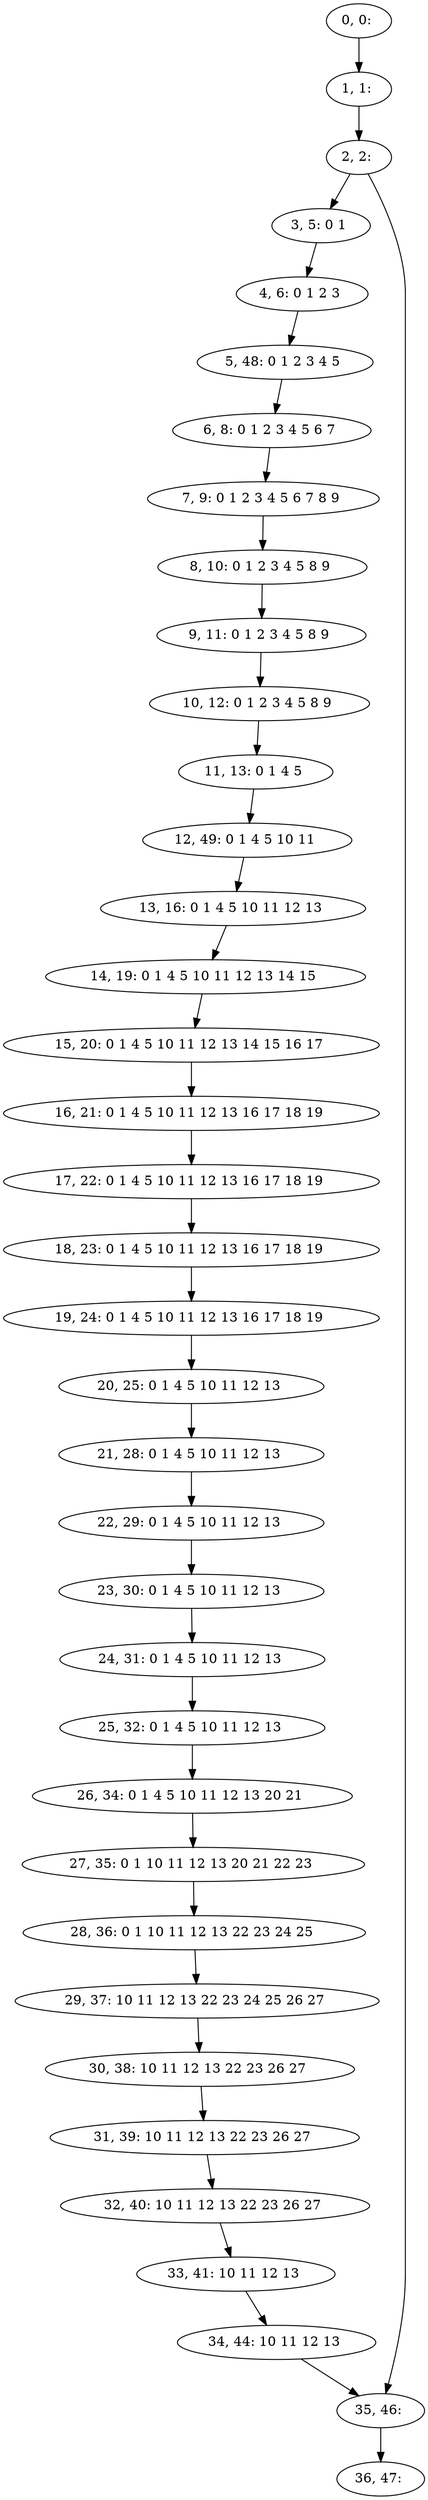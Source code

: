 digraph G {
0[label="0, 0: "];
1[label="1, 1: "];
2[label="2, 2: "];
3[label="3, 5: 0 1 "];
4[label="4, 6: 0 1 2 3 "];
5[label="5, 48: 0 1 2 3 4 5 "];
6[label="6, 8: 0 1 2 3 4 5 6 7 "];
7[label="7, 9: 0 1 2 3 4 5 6 7 8 9 "];
8[label="8, 10: 0 1 2 3 4 5 8 9 "];
9[label="9, 11: 0 1 2 3 4 5 8 9 "];
10[label="10, 12: 0 1 2 3 4 5 8 9 "];
11[label="11, 13: 0 1 4 5 "];
12[label="12, 49: 0 1 4 5 10 11 "];
13[label="13, 16: 0 1 4 5 10 11 12 13 "];
14[label="14, 19: 0 1 4 5 10 11 12 13 14 15 "];
15[label="15, 20: 0 1 4 5 10 11 12 13 14 15 16 17 "];
16[label="16, 21: 0 1 4 5 10 11 12 13 16 17 18 19 "];
17[label="17, 22: 0 1 4 5 10 11 12 13 16 17 18 19 "];
18[label="18, 23: 0 1 4 5 10 11 12 13 16 17 18 19 "];
19[label="19, 24: 0 1 4 5 10 11 12 13 16 17 18 19 "];
20[label="20, 25: 0 1 4 5 10 11 12 13 "];
21[label="21, 28: 0 1 4 5 10 11 12 13 "];
22[label="22, 29: 0 1 4 5 10 11 12 13 "];
23[label="23, 30: 0 1 4 5 10 11 12 13 "];
24[label="24, 31: 0 1 4 5 10 11 12 13 "];
25[label="25, 32: 0 1 4 5 10 11 12 13 "];
26[label="26, 34: 0 1 4 5 10 11 12 13 20 21 "];
27[label="27, 35: 0 1 10 11 12 13 20 21 22 23 "];
28[label="28, 36: 0 1 10 11 12 13 22 23 24 25 "];
29[label="29, 37: 10 11 12 13 22 23 24 25 26 27 "];
30[label="30, 38: 10 11 12 13 22 23 26 27 "];
31[label="31, 39: 10 11 12 13 22 23 26 27 "];
32[label="32, 40: 10 11 12 13 22 23 26 27 "];
33[label="33, 41: 10 11 12 13 "];
34[label="34, 44: 10 11 12 13 "];
35[label="35, 46: "];
36[label="36, 47: "];
0->1 ;
1->2 ;
2->3 ;
2->35 ;
3->4 ;
4->5 ;
5->6 ;
6->7 ;
7->8 ;
8->9 ;
9->10 ;
10->11 ;
11->12 ;
12->13 ;
13->14 ;
14->15 ;
15->16 ;
16->17 ;
17->18 ;
18->19 ;
19->20 ;
20->21 ;
21->22 ;
22->23 ;
23->24 ;
24->25 ;
25->26 ;
26->27 ;
27->28 ;
28->29 ;
29->30 ;
30->31 ;
31->32 ;
32->33 ;
33->34 ;
34->35 ;
35->36 ;
}

